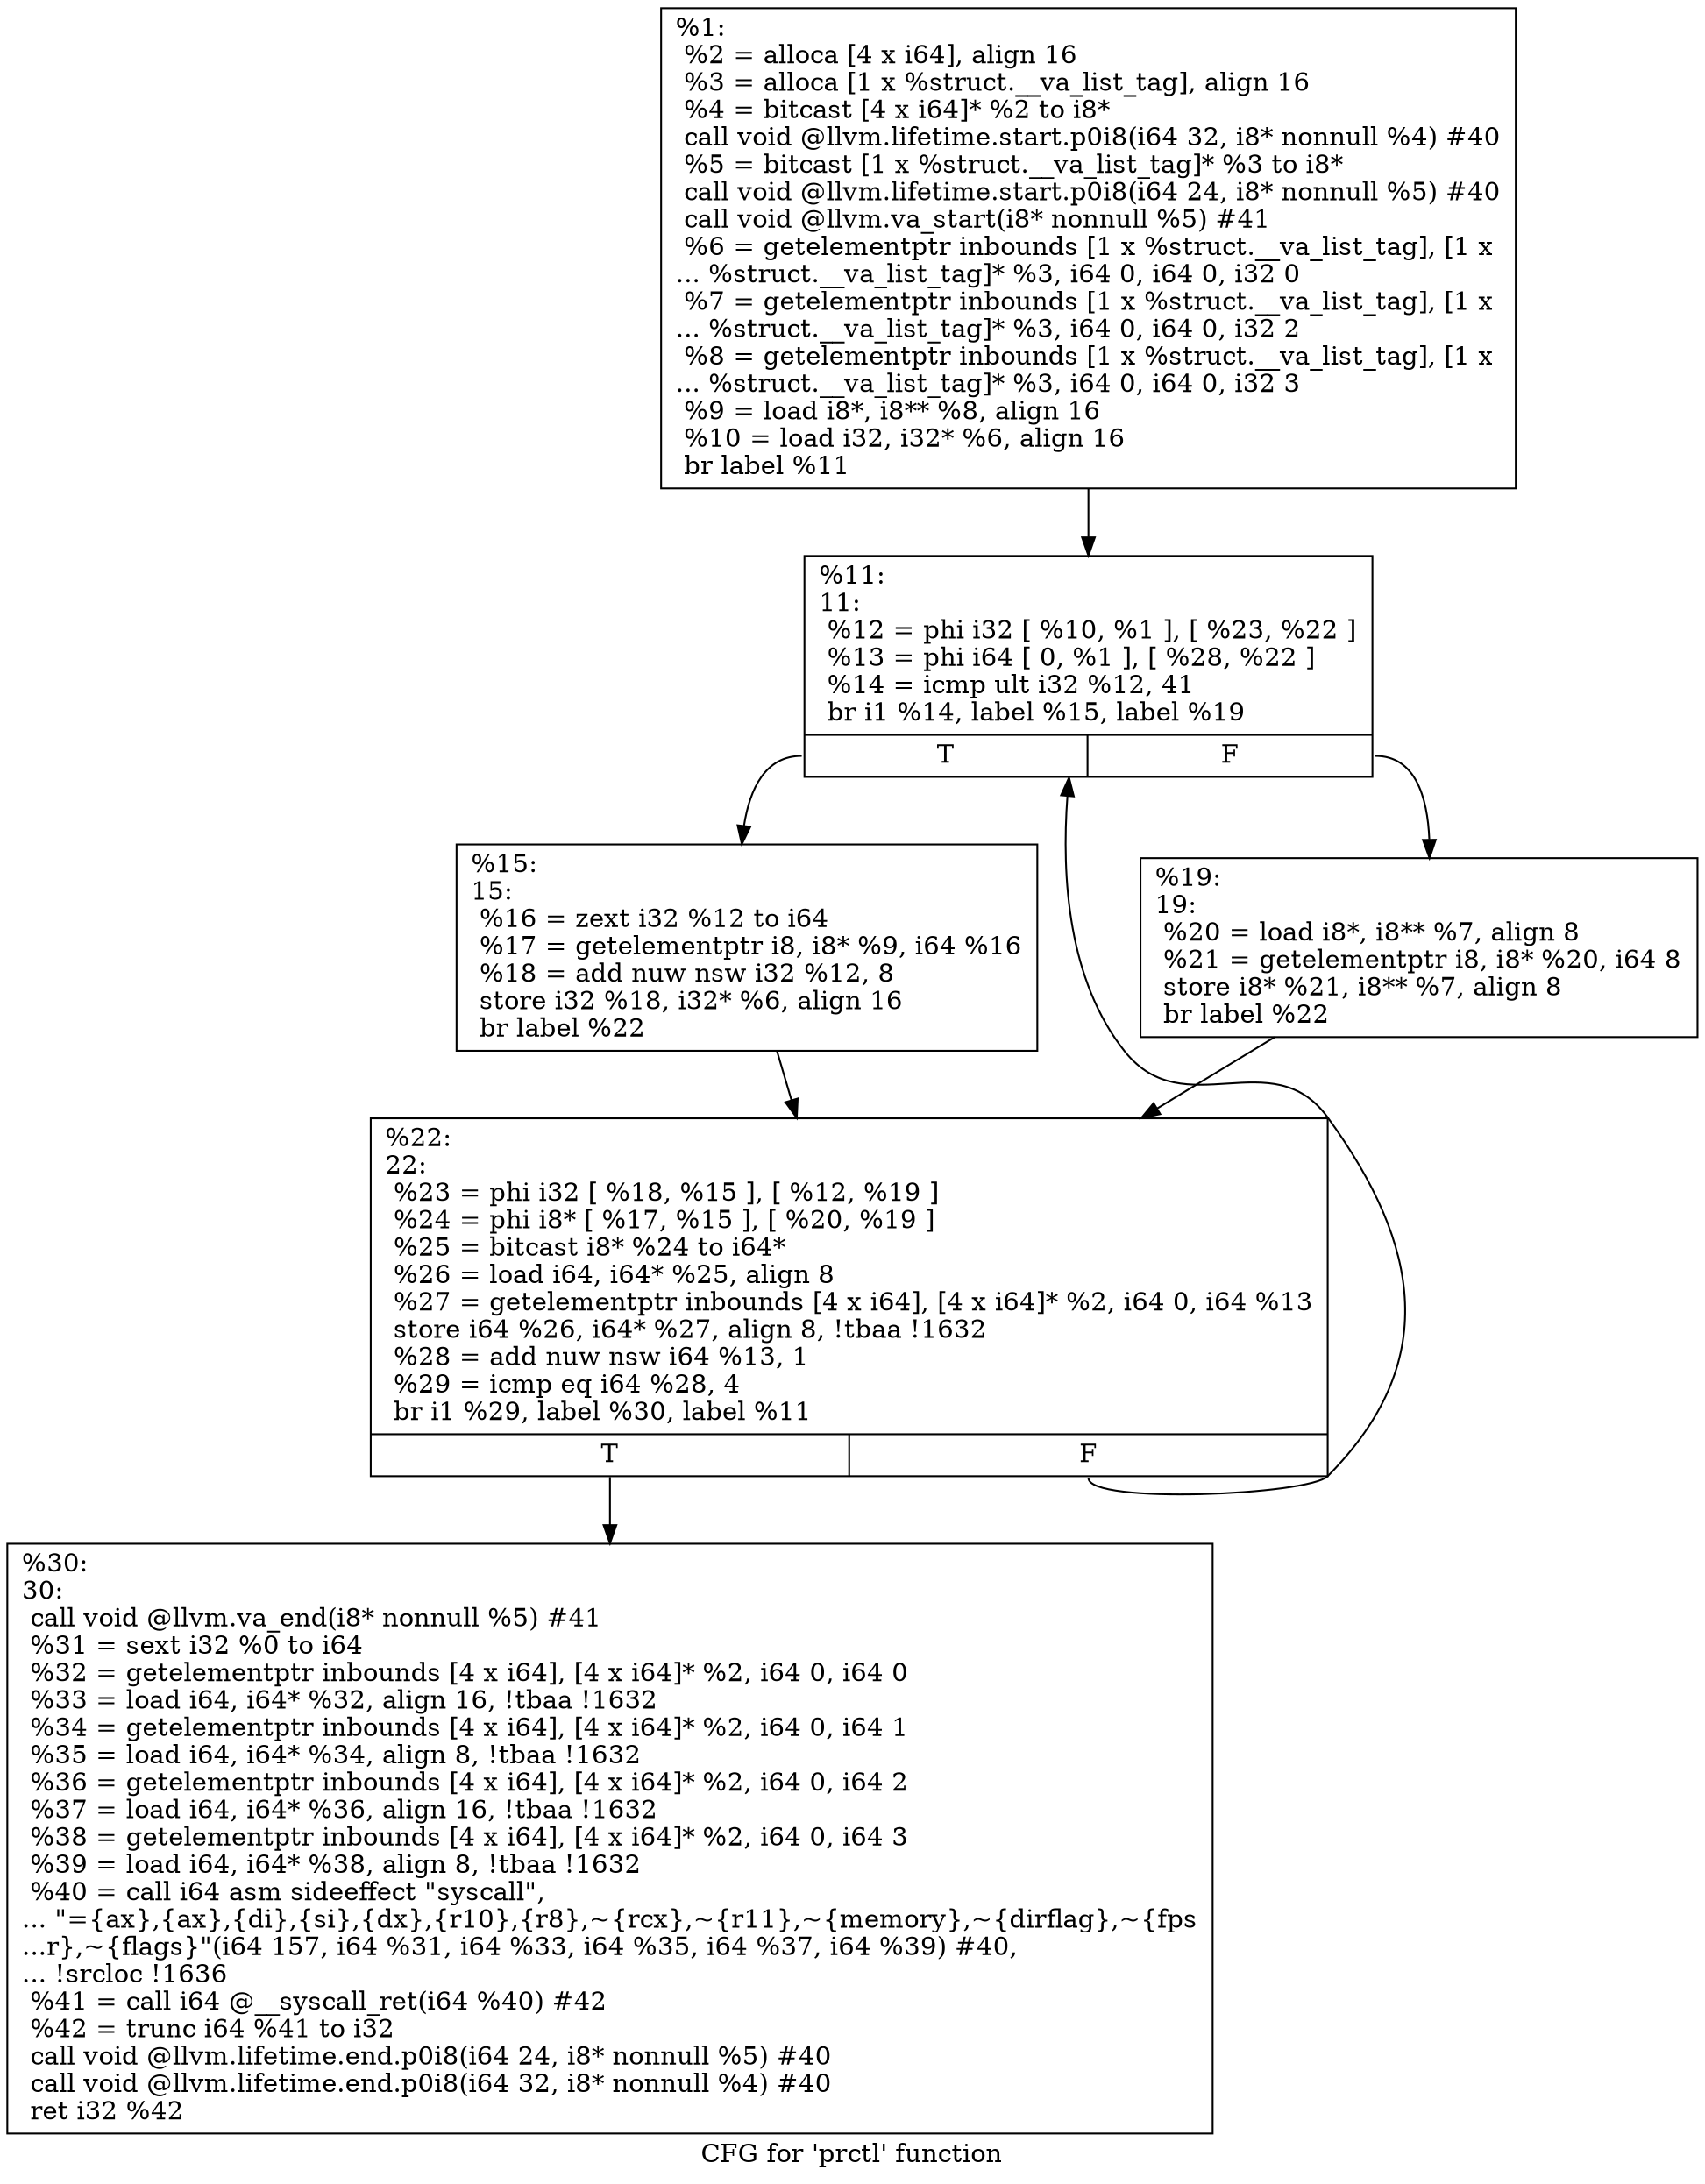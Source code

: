 digraph "CFG for 'prctl' function" {
	label="CFG for 'prctl' function";

	Node0x1da6140 [shape=record,label="{%1:\l  %2 = alloca [4 x i64], align 16\l  %3 = alloca [1 x %struct.__va_list_tag], align 16\l  %4 = bitcast [4 x i64]* %2 to i8*\l  call void @llvm.lifetime.start.p0i8(i64 32, i8* nonnull %4) #40\l  %5 = bitcast [1 x %struct.__va_list_tag]* %3 to i8*\l  call void @llvm.lifetime.start.p0i8(i64 24, i8* nonnull %5) #40\l  call void @llvm.va_start(i8* nonnull %5) #41\l  %6 = getelementptr inbounds [1 x %struct.__va_list_tag], [1 x\l... %struct.__va_list_tag]* %3, i64 0, i64 0, i32 0\l  %7 = getelementptr inbounds [1 x %struct.__va_list_tag], [1 x\l... %struct.__va_list_tag]* %3, i64 0, i64 0, i32 2\l  %8 = getelementptr inbounds [1 x %struct.__va_list_tag], [1 x\l... %struct.__va_list_tag]* %3, i64 0, i64 0, i32 3\l  %9 = load i8*, i8** %8, align 16\l  %10 = load i32, i32* %6, align 16\l  br label %11\l}"];
	Node0x1da6140 -> Node0x1da61d0;
	Node0x1da61d0 [shape=record,label="{%11:\l11:                                               \l  %12 = phi i32 [ %10, %1 ], [ %23, %22 ]\l  %13 = phi i64 [ 0, %1 ], [ %28, %22 ]\l  %14 = icmp ult i32 %12, 41\l  br i1 %14, label %15, label %19\l|{<s0>T|<s1>F}}"];
	Node0x1da61d0:s0 -> Node0x1da6220;
	Node0x1da61d0:s1 -> Node0x1da6270;
	Node0x1da6220 [shape=record,label="{%15:\l15:                                               \l  %16 = zext i32 %12 to i64\l  %17 = getelementptr i8, i8* %9, i64 %16\l  %18 = add nuw nsw i32 %12, 8\l  store i32 %18, i32* %6, align 16\l  br label %22\l}"];
	Node0x1da6220 -> Node0x1da62c0;
	Node0x1da6270 [shape=record,label="{%19:\l19:                                               \l  %20 = load i8*, i8** %7, align 8\l  %21 = getelementptr i8, i8* %20, i64 8\l  store i8* %21, i8** %7, align 8\l  br label %22\l}"];
	Node0x1da6270 -> Node0x1da62c0;
	Node0x1da62c0 [shape=record,label="{%22:\l22:                                               \l  %23 = phi i32 [ %18, %15 ], [ %12, %19 ]\l  %24 = phi i8* [ %17, %15 ], [ %20, %19 ]\l  %25 = bitcast i8* %24 to i64*\l  %26 = load i64, i64* %25, align 8\l  %27 = getelementptr inbounds [4 x i64], [4 x i64]* %2, i64 0, i64 %13\l  store i64 %26, i64* %27, align 8, !tbaa !1632\l  %28 = add nuw nsw i64 %13, 1\l  %29 = icmp eq i64 %28, 4\l  br i1 %29, label %30, label %11\l|{<s0>T|<s1>F}}"];
	Node0x1da62c0:s0 -> Node0x1da6310;
	Node0x1da62c0:s1 -> Node0x1da61d0;
	Node0x1da6310 [shape=record,label="{%30:\l30:                                               \l  call void @llvm.va_end(i8* nonnull %5) #41\l  %31 = sext i32 %0 to i64\l  %32 = getelementptr inbounds [4 x i64], [4 x i64]* %2, i64 0, i64 0\l  %33 = load i64, i64* %32, align 16, !tbaa !1632\l  %34 = getelementptr inbounds [4 x i64], [4 x i64]* %2, i64 0, i64 1\l  %35 = load i64, i64* %34, align 8, !tbaa !1632\l  %36 = getelementptr inbounds [4 x i64], [4 x i64]* %2, i64 0, i64 2\l  %37 = load i64, i64* %36, align 16, !tbaa !1632\l  %38 = getelementptr inbounds [4 x i64], [4 x i64]* %2, i64 0, i64 3\l  %39 = load i64, i64* %38, align 8, !tbaa !1632\l  %40 = call i64 asm sideeffect \"syscall\",\l... \"=\{ax\},\{ax\},\{di\},\{si\},\{dx\},\{r10\},\{r8\},~\{rcx\},~\{r11\},~\{memory\},~\{dirflag\},~\{fps\l...r\},~\{flags\}\"(i64 157, i64 %31, i64 %33, i64 %35, i64 %37, i64 %39) #40,\l... !srcloc !1636\l  %41 = call i64 @__syscall_ret(i64 %40) #42\l  %42 = trunc i64 %41 to i32\l  call void @llvm.lifetime.end.p0i8(i64 24, i8* nonnull %5) #40\l  call void @llvm.lifetime.end.p0i8(i64 32, i8* nonnull %4) #40\l  ret i32 %42\l}"];
}
